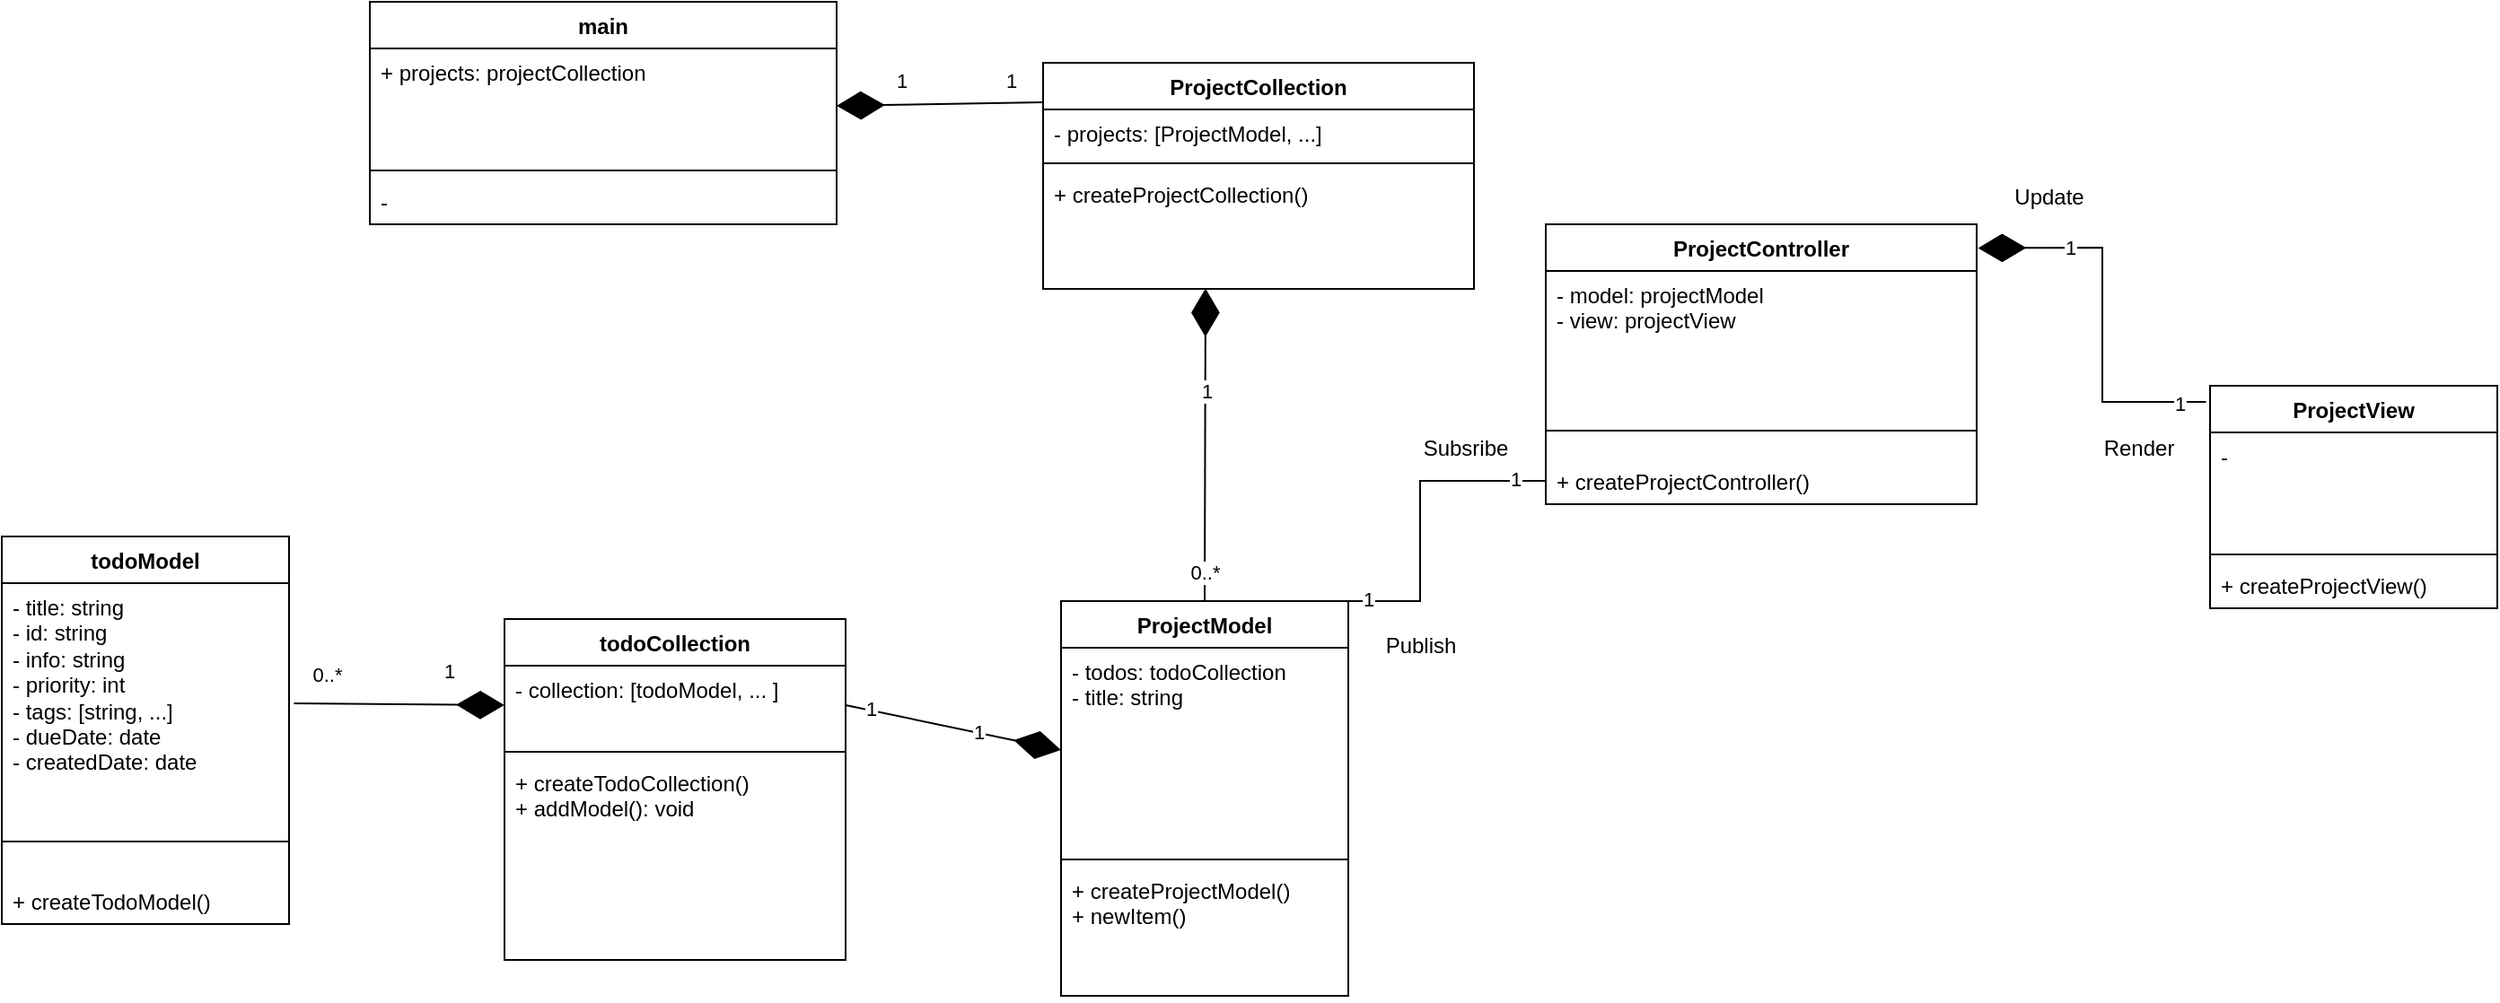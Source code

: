 <mxfile version="27.2.0">
  <diagram name="Page-1" id="tho96hMRdzNu9OJR4gim">
    <mxGraphModel dx="2404" dy="830" grid="1" gridSize="10" guides="1" tooltips="1" connect="1" arrows="1" fold="1" page="1" pageScale="1" pageWidth="850" pageHeight="1100" math="0" shadow="0">
      <root>
        <mxCell id="0" />
        <mxCell id="1" parent="0" />
        <mxCell id="Y8et7h9fZ07tMBavdX_z-9" value="main" style="swimlane;fontStyle=1;align=center;verticalAlign=top;childLayout=stackLayout;horizontal=1;startSize=26;horizontalStack=0;resizeParent=1;resizeParentMax=0;resizeLast=0;collapsible=1;marginBottom=0;whiteSpace=wrap;html=1;" parent="1" vertex="1">
          <mxGeometry x="95" y="36" width="260" height="124" as="geometry" />
        </mxCell>
        <mxCell id="Y8et7h9fZ07tMBavdX_z-10" value="+ projects: projectCollection" style="text;strokeColor=none;fillColor=none;align=left;verticalAlign=top;spacingLeft=4;spacingRight=4;overflow=hidden;rotatable=0;points=[[0,0.5],[1,0.5]];portConstraint=eastwest;whiteSpace=wrap;html=1;" parent="Y8et7h9fZ07tMBavdX_z-9" vertex="1">
          <mxGeometry y="26" width="260" height="64" as="geometry" />
        </mxCell>
        <mxCell id="Y8et7h9fZ07tMBavdX_z-11" value="" style="line;strokeWidth=1;fillColor=none;align=left;verticalAlign=middle;spacingTop=-1;spacingLeft=3;spacingRight=3;rotatable=0;labelPosition=right;points=[];portConstraint=eastwest;strokeColor=inherit;" parent="Y8et7h9fZ07tMBavdX_z-9" vertex="1">
          <mxGeometry y="90" width="260" height="8" as="geometry" />
        </mxCell>
        <mxCell id="Y8et7h9fZ07tMBavdX_z-12" value="-" style="text;strokeColor=none;fillColor=none;align=left;verticalAlign=top;spacingLeft=4;spacingRight=4;overflow=hidden;rotatable=0;points=[[0,0.5],[1,0.5]];portConstraint=eastwest;whiteSpace=wrap;html=1;" parent="Y8et7h9fZ07tMBavdX_z-9" vertex="1">
          <mxGeometry y="98" width="260" height="26" as="geometry" />
        </mxCell>
        <mxCell id="Y8et7h9fZ07tMBavdX_z-14" value="ProjectCollection" style="swimlane;fontStyle=1;align=center;verticalAlign=top;childLayout=stackLayout;horizontal=1;startSize=26;horizontalStack=0;resizeParent=1;resizeParentMax=0;resizeLast=0;collapsible=1;marginBottom=0;whiteSpace=wrap;html=1;" parent="1" vertex="1">
          <mxGeometry x="470" y="70" width="240" height="126" as="geometry" />
        </mxCell>
        <mxCell id="Y8et7h9fZ07tMBavdX_z-15" value="- projects: [ProjectModel, ...]" style="text;strokeColor=none;fillColor=none;align=left;verticalAlign=top;spacingLeft=4;spacingRight=4;overflow=hidden;rotatable=0;points=[[0,0.5],[1,0.5]];portConstraint=eastwest;whiteSpace=wrap;html=1;" parent="Y8et7h9fZ07tMBavdX_z-14" vertex="1">
          <mxGeometry y="26" width="240" height="26" as="geometry" />
        </mxCell>
        <mxCell id="Y8et7h9fZ07tMBavdX_z-16" value="" style="line;strokeWidth=1;fillColor=none;align=left;verticalAlign=middle;spacingTop=-1;spacingLeft=3;spacingRight=3;rotatable=0;labelPosition=right;points=[];portConstraint=eastwest;strokeColor=inherit;" parent="Y8et7h9fZ07tMBavdX_z-14" vertex="1">
          <mxGeometry y="52" width="240" height="8" as="geometry" />
        </mxCell>
        <mxCell id="Y8et7h9fZ07tMBavdX_z-17" value="+ createProjectCollection()" style="text;strokeColor=none;fillColor=none;align=left;verticalAlign=top;spacingLeft=4;spacingRight=4;overflow=hidden;rotatable=0;points=[[0,0.5],[1,0.5]];portConstraint=eastwest;whiteSpace=wrap;html=1;" parent="Y8et7h9fZ07tMBavdX_z-14" vertex="1">
          <mxGeometry y="60" width="240" height="66" as="geometry" />
        </mxCell>
        <mxCell id="Y8et7h9fZ07tMBavdX_z-18" value="ProjectController" style="swimlane;fontStyle=1;align=center;verticalAlign=top;childLayout=stackLayout;horizontal=1;startSize=26;horizontalStack=0;resizeParent=1;resizeParentMax=0;resizeLast=0;collapsible=1;marginBottom=0;whiteSpace=wrap;html=1;" parent="1" vertex="1">
          <mxGeometry x="750" y="160" width="240" height="156" as="geometry" />
        </mxCell>
        <mxCell id="Y8et7h9fZ07tMBavdX_z-19" value="&lt;div&gt;- model: projectModel&lt;/div&gt;&lt;div&gt;- view: projectView&lt;/div&gt;" style="text;strokeColor=none;fillColor=none;align=left;verticalAlign=top;spacingLeft=4;spacingRight=4;overflow=hidden;rotatable=0;points=[[0,0.5],[1,0.5]];portConstraint=eastwest;whiteSpace=wrap;html=1;" parent="Y8et7h9fZ07tMBavdX_z-18" vertex="1">
          <mxGeometry y="26" width="240" height="74" as="geometry" />
        </mxCell>
        <mxCell id="Y8et7h9fZ07tMBavdX_z-20" value="" style="line;strokeWidth=1;fillColor=none;align=left;verticalAlign=middle;spacingTop=-1;spacingLeft=3;spacingRight=3;rotatable=0;labelPosition=right;points=[];portConstraint=eastwest;strokeColor=inherit;" parent="Y8et7h9fZ07tMBavdX_z-18" vertex="1">
          <mxGeometry y="100" width="240" height="30" as="geometry" />
        </mxCell>
        <mxCell id="Y8et7h9fZ07tMBavdX_z-21" value="+ createProjectController()" style="text;strokeColor=none;fillColor=none;align=left;verticalAlign=top;spacingLeft=4;spacingRight=4;overflow=hidden;rotatable=0;points=[[0,0.5],[1,0.5]];portConstraint=eastwest;whiteSpace=wrap;html=1;" parent="Y8et7h9fZ07tMBavdX_z-18" vertex="1">
          <mxGeometry y="130" width="240" height="26" as="geometry" />
        </mxCell>
        <mxCell id="Y8et7h9fZ07tMBavdX_z-23" value="" style="endArrow=diamondThin;endFill=1;endSize=24;html=1;rounded=0;entryX=1;entryY=0.5;entryDx=0;entryDy=0;exitX=0.001;exitY=0.175;exitDx=0;exitDy=0;exitPerimeter=0;" parent="1" source="Y8et7h9fZ07tMBavdX_z-14" target="Y8et7h9fZ07tMBavdX_z-10" edge="1">
          <mxGeometry width="160" relative="1" as="geometry">
            <mxPoint x="350" y="340" as="sourcePoint" />
            <mxPoint x="510" y="340" as="targetPoint" />
          </mxGeometry>
        </mxCell>
        <mxCell id="Y8et7h9fZ07tMBavdX_z-26" value="1" style="edgeLabel;html=1;align=center;verticalAlign=middle;resizable=0;points=[];" parent="Y8et7h9fZ07tMBavdX_z-23" vertex="1" connectable="0">
          <mxGeometry x="0.616" relative="1" as="geometry">
            <mxPoint x="13" y="-14" as="offset" />
          </mxGeometry>
        </mxCell>
        <mxCell id="Y8et7h9fZ07tMBavdX_z-27" value="1" style="edgeLabel;html=1;align=center;verticalAlign=middle;resizable=0;points=[];" parent="Y8et7h9fZ07tMBavdX_z-23" vertex="1" connectable="0">
          <mxGeometry x="-0.874" y="-1" relative="1" as="geometry">
            <mxPoint x="-11" y="-11" as="offset" />
          </mxGeometry>
        </mxCell>
        <mxCell id="Y8et7h9fZ07tMBavdX_z-30" value="" style="endArrow=diamondThin;endFill=1;endSize=24;html=1;rounded=0;exitX=0.5;exitY=0;exitDx=0;exitDy=0;entryX=0.377;entryY=0.996;entryDx=0;entryDy=0;entryPerimeter=0;" parent="1" source="cAmkA4DSfHhrkMyTJUqx-1" target="Y8et7h9fZ07tMBavdX_z-17" edge="1">
          <mxGeometry width="160" relative="1" as="geometry">
            <mxPoint x="350" y="340" as="sourcePoint" />
            <mxPoint x="560" y="250" as="targetPoint" />
          </mxGeometry>
        </mxCell>
        <mxCell id="Y8et7h9fZ07tMBavdX_z-31" value="1" style="edgeLabel;html=1;align=center;verticalAlign=middle;resizable=0;points=[];" parent="Y8et7h9fZ07tMBavdX_z-30" vertex="1" connectable="0">
          <mxGeometry x="0.538" relative="1" as="geometry">
            <mxPoint y="17" as="offset" />
          </mxGeometry>
        </mxCell>
        <mxCell id="Y8et7h9fZ07tMBavdX_z-32" value="0..*" style="edgeLabel;html=1;align=center;verticalAlign=middle;resizable=0;points=[];" parent="Y8et7h9fZ07tMBavdX_z-30" vertex="1" connectable="0">
          <mxGeometry x="-0.812" relative="1" as="geometry">
            <mxPoint as="offset" />
          </mxGeometry>
        </mxCell>
        <mxCell id="ah1SPfoxnXQt54STXK4x-20" style="edgeStyle=orthogonalEdgeStyle;rounded=0;orthogonalLoop=1;jettySize=auto;html=1;exitX=1;exitY=0;exitDx=0;exitDy=0;entryX=0;entryY=0.5;entryDx=0;entryDy=0;endArrow=none;endFill=0;" parent="1" source="cAmkA4DSfHhrkMyTJUqx-1" target="Y8et7h9fZ07tMBavdX_z-21" edge="1">
          <mxGeometry relative="1" as="geometry">
            <Array as="points">
              <mxPoint x="680" y="370" />
              <mxPoint x="680" y="303" />
            </Array>
          </mxGeometry>
        </mxCell>
        <mxCell id="ah1SPfoxnXQt54STXK4x-22" value="1" style="edgeLabel;html=1;align=center;verticalAlign=middle;resizable=0;points=[];" parent="ah1SPfoxnXQt54STXK4x-20" vertex="1" connectable="0">
          <mxGeometry x="-0.877" y="1" relative="1" as="geometry">
            <mxPoint as="offset" />
          </mxGeometry>
        </mxCell>
        <mxCell id="ah1SPfoxnXQt54STXK4x-23" value="1" style="edgeLabel;html=1;align=center;verticalAlign=middle;resizable=0;points=[];" parent="ah1SPfoxnXQt54STXK4x-20" vertex="1" connectable="0">
          <mxGeometry x="0.805" y="1" relative="1" as="geometry">
            <mxPoint as="offset" />
          </mxGeometry>
        </mxCell>
        <mxCell id="cAmkA4DSfHhrkMyTJUqx-1" value="ProjectModel" style="swimlane;fontStyle=1;align=center;verticalAlign=top;childLayout=stackLayout;horizontal=1;startSize=26;horizontalStack=0;resizeParent=1;resizeParentMax=0;resizeLast=0;collapsible=1;marginBottom=0;whiteSpace=wrap;html=1;" parent="1" vertex="1">
          <mxGeometry x="480" y="370" width="160" height="220" as="geometry" />
        </mxCell>
        <mxCell id="cAmkA4DSfHhrkMyTJUqx-2" value="- todos: todoCollection&lt;div&gt;- title: string&lt;/div&gt;" style="text;strokeColor=none;fillColor=none;align=left;verticalAlign=top;spacingLeft=4;spacingRight=4;overflow=hidden;rotatable=0;points=[[0,0.5],[1,0.5]];portConstraint=eastwest;whiteSpace=wrap;html=1;" parent="cAmkA4DSfHhrkMyTJUqx-1" vertex="1">
          <mxGeometry y="26" width="160" height="114" as="geometry" />
        </mxCell>
        <mxCell id="cAmkA4DSfHhrkMyTJUqx-3" value="" style="line;strokeWidth=1;fillColor=none;align=left;verticalAlign=middle;spacingTop=-1;spacingLeft=3;spacingRight=3;rotatable=0;labelPosition=right;points=[];portConstraint=eastwest;strokeColor=inherit;" parent="cAmkA4DSfHhrkMyTJUqx-1" vertex="1">
          <mxGeometry y="140" width="160" height="8" as="geometry" />
        </mxCell>
        <mxCell id="cAmkA4DSfHhrkMyTJUqx-4" value="+ createProjectModel()&lt;div&gt;+ newItem()&lt;/div&gt;" style="text;strokeColor=none;fillColor=none;align=left;verticalAlign=top;spacingLeft=4;spacingRight=4;overflow=hidden;rotatable=0;points=[[0,0.5],[1,0.5]];portConstraint=eastwest;whiteSpace=wrap;html=1;" parent="cAmkA4DSfHhrkMyTJUqx-1" vertex="1">
          <mxGeometry y="148" width="160" height="72" as="geometry" />
        </mxCell>
        <mxCell id="cAmkA4DSfHhrkMyTJUqx-8" value="ProjectView" style="swimlane;fontStyle=1;align=center;verticalAlign=top;childLayout=stackLayout;horizontal=1;startSize=26;horizontalStack=0;resizeParent=1;resizeParentMax=0;resizeLast=0;collapsible=1;marginBottom=0;whiteSpace=wrap;html=1;" parent="1" vertex="1">
          <mxGeometry x="1120" y="250" width="160" height="124" as="geometry" />
        </mxCell>
        <mxCell id="cAmkA4DSfHhrkMyTJUqx-9" value="-" style="text;strokeColor=none;fillColor=none;align=left;verticalAlign=top;spacingLeft=4;spacingRight=4;overflow=hidden;rotatable=0;points=[[0,0.5],[1,0.5]];portConstraint=eastwest;whiteSpace=wrap;html=1;" parent="cAmkA4DSfHhrkMyTJUqx-8" vertex="1">
          <mxGeometry y="26" width="160" height="64" as="geometry" />
        </mxCell>
        <mxCell id="cAmkA4DSfHhrkMyTJUqx-10" value="" style="line;strokeWidth=1;fillColor=none;align=left;verticalAlign=middle;spacingTop=-1;spacingLeft=3;spacingRight=3;rotatable=0;labelPosition=right;points=[];portConstraint=eastwest;strokeColor=inherit;" parent="cAmkA4DSfHhrkMyTJUqx-8" vertex="1">
          <mxGeometry y="90" width="160" height="8" as="geometry" />
        </mxCell>
        <mxCell id="cAmkA4DSfHhrkMyTJUqx-11" value="+ createProjectView()" style="text;strokeColor=none;fillColor=none;align=left;verticalAlign=top;spacingLeft=4;spacingRight=4;overflow=hidden;rotatable=0;points=[[0,0.5],[1,0.5]];portConstraint=eastwest;whiteSpace=wrap;html=1;" parent="cAmkA4DSfHhrkMyTJUqx-8" vertex="1">
          <mxGeometry y="98" width="160" height="26" as="geometry" />
        </mxCell>
        <mxCell id="cAmkA4DSfHhrkMyTJUqx-12" value="" style="endArrow=diamondThin;endFill=1;endSize=24;html=1;rounded=0;entryX=1.003;entryY=0.085;entryDx=0;entryDy=0;entryPerimeter=0;exitX=-0.014;exitY=0.073;exitDx=0;exitDy=0;exitPerimeter=0;" parent="1" source="cAmkA4DSfHhrkMyTJUqx-8" target="Y8et7h9fZ07tMBavdX_z-18" edge="1">
          <mxGeometry width="160" relative="1" as="geometry">
            <mxPoint x="660" y="540" as="sourcePoint" />
            <mxPoint x="820" y="540" as="targetPoint" />
            <Array as="points">
              <mxPoint x="1060" y="259" />
              <mxPoint x="1060" y="173" />
            </Array>
          </mxGeometry>
        </mxCell>
        <mxCell id="cAmkA4DSfHhrkMyTJUqx-13" value="1" style="edgeLabel;html=1;align=center;verticalAlign=middle;resizable=0;points=[];" parent="cAmkA4DSfHhrkMyTJUqx-12" vertex="1" connectable="0">
          <mxGeometry x="0.653" y="-2" relative="1" as="geometry">
            <mxPoint x="14" y="2" as="offset" />
          </mxGeometry>
        </mxCell>
        <mxCell id="cAmkA4DSfHhrkMyTJUqx-14" value="1" style="edgeLabel;html=1;align=center;verticalAlign=middle;resizable=0;points=[];" parent="cAmkA4DSfHhrkMyTJUqx-12" vertex="1" connectable="0">
          <mxGeometry x="-0.861" y="1" relative="1" as="geometry">
            <mxPoint as="offset" />
          </mxGeometry>
        </mxCell>
        <mxCell id="cAmkA4DSfHhrkMyTJUqx-19" value="todoModel" style="swimlane;fontStyle=1;align=center;verticalAlign=top;childLayout=stackLayout;horizontal=1;startSize=26;horizontalStack=0;resizeParent=1;resizeParentMax=0;resizeLast=0;collapsible=1;marginBottom=0;whiteSpace=wrap;html=1;" parent="1" vertex="1">
          <mxGeometry x="-110" y="334" width="160" height="216" as="geometry" />
        </mxCell>
        <mxCell id="cAmkA4DSfHhrkMyTJUqx-20" value="- title: string&lt;div&gt;- id: string&lt;br&gt;&lt;div&gt;- info: string&lt;/div&gt;&lt;div&gt;- priority: int&lt;/div&gt;&lt;div&gt;- tags: [string, ...]&lt;/div&gt;&lt;div&gt;- dueDate: date&lt;/div&gt;&lt;div&gt;- createdDate: date&lt;/div&gt;&lt;/div&gt;" style="text;strokeColor=none;fillColor=none;align=left;verticalAlign=top;spacingLeft=4;spacingRight=4;overflow=hidden;rotatable=0;points=[[0,0.5],[1,0.5]];portConstraint=eastwest;whiteSpace=wrap;html=1;" parent="cAmkA4DSfHhrkMyTJUqx-19" vertex="1">
          <mxGeometry y="26" width="160" height="124" as="geometry" />
        </mxCell>
        <mxCell id="cAmkA4DSfHhrkMyTJUqx-21" value="" style="line;strokeWidth=1;fillColor=none;align=left;verticalAlign=middle;spacingTop=-1;spacingLeft=3;spacingRight=3;rotatable=0;labelPosition=right;points=[];portConstraint=eastwest;strokeColor=inherit;" parent="cAmkA4DSfHhrkMyTJUqx-19" vertex="1">
          <mxGeometry y="150" width="160" height="40" as="geometry" />
        </mxCell>
        <mxCell id="cAmkA4DSfHhrkMyTJUqx-22" value="+ createTodoModel()" style="text;strokeColor=none;fillColor=none;align=left;verticalAlign=top;spacingLeft=4;spacingRight=4;overflow=hidden;rotatable=0;points=[[0,0.5],[1,0.5]];portConstraint=eastwest;whiteSpace=wrap;html=1;" parent="cAmkA4DSfHhrkMyTJUqx-19" vertex="1">
          <mxGeometry y="190" width="160" height="26" as="geometry" />
        </mxCell>
        <mxCell id="cAmkA4DSfHhrkMyTJUqx-27" value="" style="endArrow=diamondThin;endFill=1;endSize=24;html=1;rounded=0;entryX=0;entryY=0.5;entryDx=0;entryDy=0;exitX=1.017;exitY=0.54;exitDx=0;exitDy=0;exitPerimeter=0;" parent="1" source="cAmkA4DSfHhrkMyTJUqx-20" target="ah1SPfoxnXQt54STXK4x-4" edge="1">
          <mxGeometry width="160" relative="1" as="geometry">
            <mxPoint x="-50" y="442.71" as="sourcePoint" />
            <mxPoint x="120" y="443" as="targetPoint" />
            <Array as="points" />
          </mxGeometry>
        </mxCell>
        <mxCell id="cAmkA4DSfHhrkMyTJUqx-37" value="1" style="edgeLabel;html=1;align=center;verticalAlign=middle;resizable=0;points=[];" parent="cAmkA4DSfHhrkMyTJUqx-27" vertex="1" connectable="0">
          <mxGeometry x="0.686" relative="1" as="geometry">
            <mxPoint x="-13" y="-19" as="offset" />
          </mxGeometry>
        </mxCell>
        <mxCell id="cAmkA4DSfHhrkMyTJUqx-38" value="0..*" style="edgeLabel;html=1;align=center;verticalAlign=middle;resizable=0;points=[];" parent="cAmkA4DSfHhrkMyTJUqx-27" vertex="1" connectable="0">
          <mxGeometry x="-0.901" y="1" relative="1" as="geometry">
            <mxPoint x="12" y="-15" as="offset" />
          </mxGeometry>
        </mxCell>
        <mxCell id="ah1SPfoxnXQt54STXK4x-3" value="todoCollection" style="swimlane;fontStyle=1;align=center;verticalAlign=top;childLayout=stackLayout;horizontal=1;startSize=26;horizontalStack=0;resizeParent=1;resizeParentMax=0;resizeLast=0;collapsible=1;marginBottom=0;whiteSpace=wrap;html=1;" parent="1" vertex="1">
          <mxGeometry x="170" y="380" width="190" height="190" as="geometry" />
        </mxCell>
        <mxCell id="ah1SPfoxnXQt54STXK4x-4" value="- collection: [todoModel, ... ]" style="text;strokeColor=none;fillColor=none;align=left;verticalAlign=top;spacingLeft=4;spacingRight=4;overflow=hidden;rotatable=0;points=[[0,0.5],[1,0.5]];portConstraint=eastwest;whiteSpace=wrap;html=1;" parent="ah1SPfoxnXQt54STXK4x-3" vertex="1">
          <mxGeometry y="26" width="190" height="44" as="geometry" />
        </mxCell>
        <mxCell id="ah1SPfoxnXQt54STXK4x-5" value="" style="line;strokeWidth=1;fillColor=none;align=left;verticalAlign=middle;spacingTop=-1;spacingLeft=3;spacingRight=3;rotatable=0;labelPosition=right;points=[];portConstraint=eastwest;strokeColor=inherit;" parent="ah1SPfoxnXQt54STXK4x-3" vertex="1">
          <mxGeometry y="70" width="190" height="8" as="geometry" />
        </mxCell>
        <mxCell id="ah1SPfoxnXQt54STXK4x-6" value="+ createTodoCollection()&lt;div&gt;+ addModel(): void&lt;/div&gt;" style="text;strokeColor=none;fillColor=none;align=left;verticalAlign=top;spacingLeft=4;spacingRight=4;overflow=hidden;rotatable=0;points=[[0,0.5],[1,0.5]];portConstraint=eastwest;whiteSpace=wrap;html=1;" parent="ah1SPfoxnXQt54STXK4x-3" vertex="1">
          <mxGeometry y="78" width="190" height="112" as="geometry" />
        </mxCell>
        <mxCell id="ah1SPfoxnXQt54STXK4x-17" value="" style="endArrow=diamondThin;endFill=1;endSize=24;html=1;rounded=0;exitX=1;exitY=0.5;exitDx=0;exitDy=0;entryX=0;entryY=0.5;entryDx=0;entryDy=0;" parent="1" source="ah1SPfoxnXQt54STXK4x-4" target="cAmkA4DSfHhrkMyTJUqx-2" edge="1">
          <mxGeometry width="160" relative="1" as="geometry">
            <mxPoint x="330" y="370" as="sourcePoint" />
            <mxPoint x="490" y="370" as="targetPoint" />
          </mxGeometry>
        </mxCell>
        <mxCell id="ah1SPfoxnXQt54STXK4x-18" value="1" style="edgeLabel;html=1;align=center;verticalAlign=middle;resizable=0;points=[];" parent="ah1SPfoxnXQt54STXK4x-17" vertex="1" connectable="0">
          <mxGeometry x="-0.782" y="1" relative="1" as="geometry">
            <mxPoint as="offset" />
          </mxGeometry>
        </mxCell>
        <mxCell id="ah1SPfoxnXQt54STXK4x-19" value="1" style="edgeLabel;html=1;align=center;verticalAlign=middle;resizable=0;points=[];" parent="ah1SPfoxnXQt54STXK4x-17" vertex="1" connectable="0">
          <mxGeometry x="0.23" y="1" relative="1" as="geometry">
            <mxPoint as="offset" />
          </mxGeometry>
        </mxCell>
        <mxCell id="ah1SPfoxnXQt54STXK4x-24" value="Publish" style="text;html=1;align=center;verticalAlign=middle;resizable=0;points=[];autosize=1;strokeColor=none;fillColor=none;" parent="1" vertex="1">
          <mxGeometry x="650" y="380" width="60" height="30" as="geometry" />
        </mxCell>
        <mxCell id="ah1SPfoxnXQt54STXK4x-25" value="Subsribe" style="text;html=1;align=center;verticalAlign=middle;resizable=0;points=[];autosize=1;strokeColor=none;fillColor=none;" parent="1" vertex="1">
          <mxGeometry x="670" y="270" width="70" height="30" as="geometry" />
        </mxCell>
        <mxCell id="ah1SPfoxnXQt54STXK4x-26" value="Update" style="text;html=1;align=center;verticalAlign=middle;resizable=0;points=[];autosize=1;strokeColor=none;fillColor=none;" parent="1" vertex="1">
          <mxGeometry x="1000" y="130" width="60" height="30" as="geometry" />
        </mxCell>
        <mxCell id="ah1SPfoxnXQt54STXK4x-27" value="Render" style="text;html=1;align=center;verticalAlign=middle;resizable=0;points=[];autosize=1;strokeColor=none;fillColor=none;" parent="1" vertex="1">
          <mxGeometry x="1050" y="270" width="60" height="30" as="geometry" />
        </mxCell>
      </root>
    </mxGraphModel>
  </diagram>
</mxfile>
